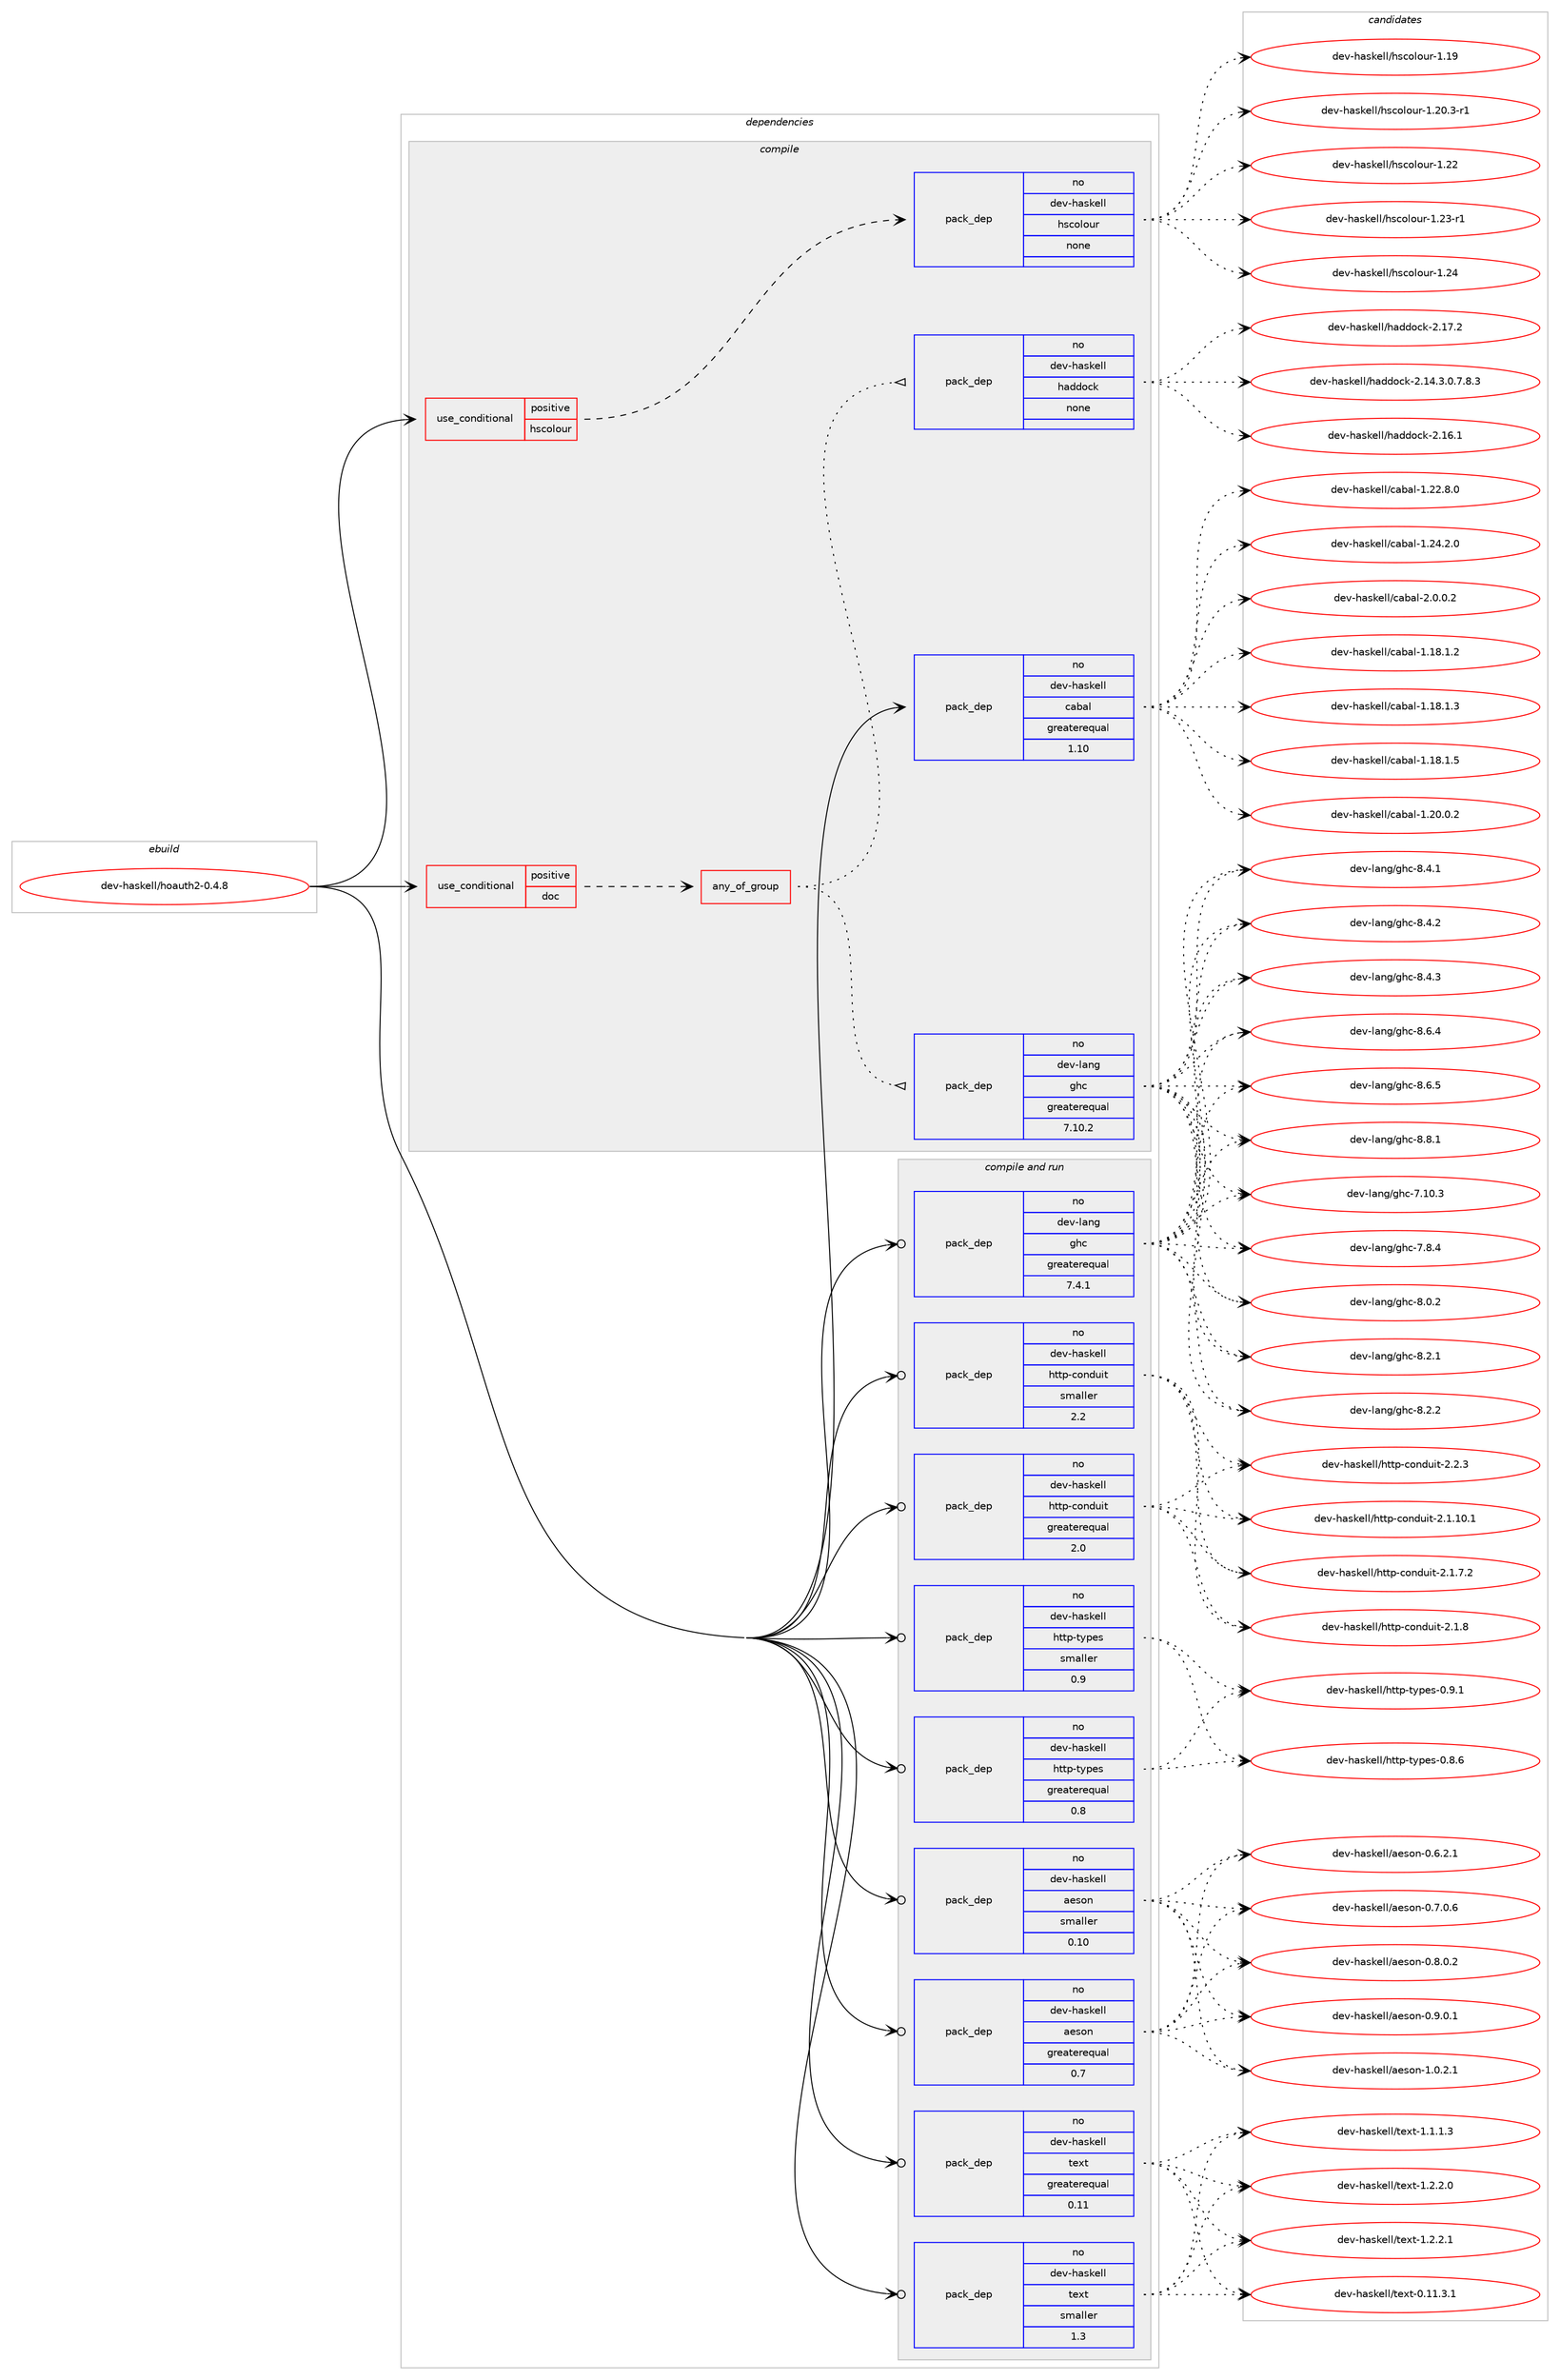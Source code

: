digraph prolog {

# *************
# Graph options
# *************

newrank=true;
concentrate=true;
compound=true;
graph [rankdir=LR,fontname=Helvetica,fontsize=10,ranksep=1.5];#, ranksep=2.5, nodesep=0.2];
edge  [arrowhead=vee];
node  [fontname=Helvetica,fontsize=10];

# **********
# The ebuild
# **********

subgraph cluster_leftcol {
color=gray;
rank=same;
label=<<i>ebuild</i>>;
id [label="dev-haskell/hoauth2-0.4.8", color=red, width=4, href="../dev-haskell/hoauth2-0.4.8.svg"];
}

# ****************
# The dependencies
# ****************

subgraph cluster_midcol {
color=gray;
label=<<i>dependencies</i>>;
subgraph cluster_compile {
fillcolor="#eeeeee";
style=filled;
label=<<i>compile</i>>;
subgraph cond126096 {
dependency534956 [label=<<TABLE BORDER="0" CELLBORDER="1" CELLSPACING="0" CELLPADDING="4"><TR><TD ROWSPAN="3" CELLPADDING="10">use_conditional</TD></TR><TR><TD>positive</TD></TR><TR><TD>doc</TD></TR></TABLE>>, shape=none, color=red];
subgraph any9978 {
dependency534957 [label=<<TABLE BORDER="0" CELLBORDER="1" CELLSPACING="0" CELLPADDING="4"><TR><TD CELLPADDING="10">any_of_group</TD></TR></TABLE>>, shape=none, color=red];subgraph pack398525 {
dependency534958 [label=<<TABLE BORDER="0" CELLBORDER="1" CELLSPACING="0" CELLPADDING="4" WIDTH="220"><TR><TD ROWSPAN="6" CELLPADDING="30">pack_dep</TD></TR><TR><TD WIDTH="110">no</TD></TR><TR><TD>dev-haskell</TD></TR><TR><TD>haddock</TD></TR><TR><TD>none</TD></TR><TR><TD></TD></TR></TABLE>>, shape=none, color=blue];
}
dependency534957:e -> dependency534958:w [weight=20,style="dotted",arrowhead="oinv"];
subgraph pack398526 {
dependency534959 [label=<<TABLE BORDER="0" CELLBORDER="1" CELLSPACING="0" CELLPADDING="4" WIDTH="220"><TR><TD ROWSPAN="6" CELLPADDING="30">pack_dep</TD></TR><TR><TD WIDTH="110">no</TD></TR><TR><TD>dev-lang</TD></TR><TR><TD>ghc</TD></TR><TR><TD>greaterequal</TD></TR><TR><TD>7.10.2</TD></TR></TABLE>>, shape=none, color=blue];
}
dependency534957:e -> dependency534959:w [weight=20,style="dotted",arrowhead="oinv"];
}
dependency534956:e -> dependency534957:w [weight=20,style="dashed",arrowhead="vee"];
}
id:e -> dependency534956:w [weight=20,style="solid",arrowhead="vee"];
subgraph cond126097 {
dependency534960 [label=<<TABLE BORDER="0" CELLBORDER="1" CELLSPACING="0" CELLPADDING="4"><TR><TD ROWSPAN="3" CELLPADDING="10">use_conditional</TD></TR><TR><TD>positive</TD></TR><TR><TD>hscolour</TD></TR></TABLE>>, shape=none, color=red];
subgraph pack398527 {
dependency534961 [label=<<TABLE BORDER="0" CELLBORDER="1" CELLSPACING="0" CELLPADDING="4" WIDTH="220"><TR><TD ROWSPAN="6" CELLPADDING="30">pack_dep</TD></TR><TR><TD WIDTH="110">no</TD></TR><TR><TD>dev-haskell</TD></TR><TR><TD>hscolour</TD></TR><TR><TD>none</TD></TR><TR><TD></TD></TR></TABLE>>, shape=none, color=blue];
}
dependency534960:e -> dependency534961:w [weight=20,style="dashed",arrowhead="vee"];
}
id:e -> dependency534960:w [weight=20,style="solid",arrowhead="vee"];
subgraph pack398528 {
dependency534962 [label=<<TABLE BORDER="0" CELLBORDER="1" CELLSPACING="0" CELLPADDING="4" WIDTH="220"><TR><TD ROWSPAN="6" CELLPADDING="30">pack_dep</TD></TR><TR><TD WIDTH="110">no</TD></TR><TR><TD>dev-haskell</TD></TR><TR><TD>cabal</TD></TR><TR><TD>greaterequal</TD></TR><TR><TD>1.10</TD></TR></TABLE>>, shape=none, color=blue];
}
id:e -> dependency534962:w [weight=20,style="solid",arrowhead="vee"];
}
subgraph cluster_compileandrun {
fillcolor="#eeeeee";
style=filled;
label=<<i>compile and run</i>>;
subgraph pack398529 {
dependency534963 [label=<<TABLE BORDER="0" CELLBORDER="1" CELLSPACING="0" CELLPADDING="4" WIDTH="220"><TR><TD ROWSPAN="6" CELLPADDING="30">pack_dep</TD></TR><TR><TD WIDTH="110">no</TD></TR><TR><TD>dev-haskell</TD></TR><TR><TD>aeson</TD></TR><TR><TD>greaterequal</TD></TR><TR><TD>0.7</TD></TR></TABLE>>, shape=none, color=blue];
}
id:e -> dependency534963:w [weight=20,style="solid",arrowhead="odotvee"];
subgraph pack398530 {
dependency534964 [label=<<TABLE BORDER="0" CELLBORDER="1" CELLSPACING="0" CELLPADDING="4" WIDTH="220"><TR><TD ROWSPAN="6" CELLPADDING="30">pack_dep</TD></TR><TR><TD WIDTH="110">no</TD></TR><TR><TD>dev-haskell</TD></TR><TR><TD>aeson</TD></TR><TR><TD>smaller</TD></TR><TR><TD>0.10</TD></TR></TABLE>>, shape=none, color=blue];
}
id:e -> dependency534964:w [weight=20,style="solid",arrowhead="odotvee"];
subgraph pack398531 {
dependency534965 [label=<<TABLE BORDER="0" CELLBORDER="1" CELLSPACING="0" CELLPADDING="4" WIDTH="220"><TR><TD ROWSPAN="6" CELLPADDING="30">pack_dep</TD></TR><TR><TD WIDTH="110">no</TD></TR><TR><TD>dev-haskell</TD></TR><TR><TD>http-conduit</TD></TR><TR><TD>greaterequal</TD></TR><TR><TD>2.0</TD></TR></TABLE>>, shape=none, color=blue];
}
id:e -> dependency534965:w [weight=20,style="solid",arrowhead="odotvee"];
subgraph pack398532 {
dependency534966 [label=<<TABLE BORDER="0" CELLBORDER="1" CELLSPACING="0" CELLPADDING="4" WIDTH="220"><TR><TD ROWSPAN="6" CELLPADDING="30">pack_dep</TD></TR><TR><TD WIDTH="110">no</TD></TR><TR><TD>dev-haskell</TD></TR><TR><TD>http-conduit</TD></TR><TR><TD>smaller</TD></TR><TR><TD>2.2</TD></TR></TABLE>>, shape=none, color=blue];
}
id:e -> dependency534966:w [weight=20,style="solid",arrowhead="odotvee"];
subgraph pack398533 {
dependency534967 [label=<<TABLE BORDER="0" CELLBORDER="1" CELLSPACING="0" CELLPADDING="4" WIDTH="220"><TR><TD ROWSPAN="6" CELLPADDING="30">pack_dep</TD></TR><TR><TD WIDTH="110">no</TD></TR><TR><TD>dev-haskell</TD></TR><TR><TD>http-types</TD></TR><TR><TD>greaterequal</TD></TR><TR><TD>0.8</TD></TR></TABLE>>, shape=none, color=blue];
}
id:e -> dependency534967:w [weight=20,style="solid",arrowhead="odotvee"];
subgraph pack398534 {
dependency534968 [label=<<TABLE BORDER="0" CELLBORDER="1" CELLSPACING="0" CELLPADDING="4" WIDTH="220"><TR><TD ROWSPAN="6" CELLPADDING="30">pack_dep</TD></TR><TR><TD WIDTH="110">no</TD></TR><TR><TD>dev-haskell</TD></TR><TR><TD>http-types</TD></TR><TR><TD>smaller</TD></TR><TR><TD>0.9</TD></TR></TABLE>>, shape=none, color=blue];
}
id:e -> dependency534968:w [weight=20,style="solid",arrowhead="odotvee"];
subgraph pack398535 {
dependency534969 [label=<<TABLE BORDER="0" CELLBORDER="1" CELLSPACING="0" CELLPADDING="4" WIDTH="220"><TR><TD ROWSPAN="6" CELLPADDING="30">pack_dep</TD></TR><TR><TD WIDTH="110">no</TD></TR><TR><TD>dev-haskell</TD></TR><TR><TD>text</TD></TR><TR><TD>greaterequal</TD></TR><TR><TD>0.11</TD></TR></TABLE>>, shape=none, color=blue];
}
id:e -> dependency534969:w [weight=20,style="solid",arrowhead="odotvee"];
subgraph pack398536 {
dependency534970 [label=<<TABLE BORDER="0" CELLBORDER="1" CELLSPACING="0" CELLPADDING="4" WIDTH="220"><TR><TD ROWSPAN="6" CELLPADDING="30">pack_dep</TD></TR><TR><TD WIDTH="110">no</TD></TR><TR><TD>dev-haskell</TD></TR><TR><TD>text</TD></TR><TR><TD>smaller</TD></TR><TR><TD>1.3</TD></TR></TABLE>>, shape=none, color=blue];
}
id:e -> dependency534970:w [weight=20,style="solid",arrowhead="odotvee"];
subgraph pack398537 {
dependency534971 [label=<<TABLE BORDER="0" CELLBORDER="1" CELLSPACING="0" CELLPADDING="4" WIDTH="220"><TR><TD ROWSPAN="6" CELLPADDING="30">pack_dep</TD></TR><TR><TD WIDTH="110">no</TD></TR><TR><TD>dev-lang</TD></TR><TR><TD>ghc</TD></TR><TR><TD>greaterequal</TD></TR><TR><TD>7.4.1</TD></TR></TABLE>>, shape=none, color=blue];
}
id:e -> dependency534971:w [weight=20,style="solid",arrowhead="odotvee"];
}
subgraph cluster_run {
fillcolor="#eeeeee";
style=filled;
label=<<i>run</i>>;
}
}

# **************
# The candidates
# **************

subgraph cluster_choices {
rank=same;
color=gray;
label=<<i>candidates</i>>;

subgraph choice398525 {
color=black;
nodesep=1;
choice1001011184510497115107101108108471049710010011199107455046495246514648465546564651 [label="dev-haskell/haddock-2.14.3.0.7.8.3", color=red, width=4,href="../dev-haskell/haddock-2.14.3.0.7.8.3.svg"];
choice100101118451049711510710110810847104971001001119910745504649544649 [label="dev-haskell/haddock-2.16.1", color=red, width=4,href="../dev-haskell/haddock-2.16.1.svg"];
choice100101118451049711510710110810847104971001001119910745504649554650 [label="dev-haskell/haddock-2.17.2", color=red, width=4,href="../dev-haskell/haddock-2.17.2.svg"];
dependency534958:e -> choice1001011184510497115107101108108471049710010011199107455046495246514648465546564651:w [style=dotted,weight="100"];
dependency534958:e -> choice100101118451049711510710110810847104971001001119910745504649544649:w [style=dotted,weight="100"];
dependency534958:e -> choice100101118451049711510710110810847104971001001119910745504649554650:w [style=dotted,weight="100"];
}
subgraph choice398526 {
color=black;
nodesep=1;
choice1001011184510897110103471031049945554649484651 [label="dev-lang/ghc-7.10.3", color=red, width=4,href="../dev-lang/ghc-7.10.3.svg"];
choice10010111845108971101034710310499455546564652 [label="dev-lang/ghc-7.8.4", color=red, width=4,href="../dev-lang/ghc-7.8.4.svg"];
choice10010111845108971101034710310499455646484650 [label="dev-lang/ghc-8.0.2", color=red, width=4,href="../dev-lang/ghc-8.0.2.svg"];
choice10010111845108971101034710310499455646504649 [label="dev-lang/ghc-8.2.1", color=red, width=4,href="../dev-lang/ghc-8.2.1.svg"];
choice10010111845108971101034710310499455646504650 [label="dev-lang/ghc-8.2.2", color=red, width=4,href="../dev-lang/ghc-8.2.2.svg"];
choice10010111845108971101034710310499455646524649 [label="dev-lang/ghc-8.4.1", color=red, width=4,href="../dev-lang/ghc-8.4.1.svg"];
choice10010111845108971101034710310499455646524650 [label="dev-lang/ghc-8.4.2", color=red, width=4,href="../dev-lang/ghc-8.4.2.svg"];
choice10010111845108971101034710310499455646524651 [label="dev-lang/ghc-8.4.3", color=red, width=4,href="../dev-lang/ghc-8.4.3.svg"];
choice10010111845108971101034710310499455646544652 [label="dev-lang/ghc-8.6.4", color=red, width=4,href="../dev-lang/ghc-8.6.4.svg"];
choice10010111845108971101034710310499455646544653 [label="dev-lang/ghc-8.6.5", color=red, width=4,href="../dev-lang/ghc-8.6.5.svg"];
choice10010111845108971101034710310499455646564649 [label="dev-lang/ghc-8.8.1", color=red, width=4,href="../dev-lang/ghc-8.8.1.svg"];
dependency534959:e -> choice1001011184510897110103471031049945554649484651:w [style=dotted,weight="100"];
dependency534959:e -> choice10010111845108971101034710310499455546564652:w [style=dotted,weight="100"];
dependency534959:e -> choice10010111845108971101034710310499455646484650:w [style=dotted,weight="100"];
dependency534959:e -> choice10010111845108971101034710310499455646504649:w [style=dotted,weight="100"];
dependency534959:e -> choice10010111845108971101034710310499455646504650:w [style=dotted,weight="100"];
dependency534959:e -> choice10010111845108971101034710310499455646524649:w [style=dotted,weight="100"];
dependency534959:e -> choice10010111845108971101034710310499455646524650:w [style=dotted,weight="100"];
dependency534959:e -> choice10010111845108971101034710310499455646524651:w [style=dotted,weight="100"];
dependency534959:e -> choice10010111845108971101034710310499455646544652:w [style=dotted,weight="100"];
dependency534959:e -> choice10010111845108971101034710310499455646544653:w [style=dotted,weight="100"];
dependency534959:e -> choice10010111845108971101034710310499455646564649:w [style=dotted,weight="100"];
}
subgraph choice398527 {
color=black;
nodesep=1;
choice100101118451049711510710110810847104115991111081111171144549464957 [label="dev-haskell/hscolour-1.19", color=red, width=4,href="../dev-haskell/hscolour-1.19.svg"];
choice10010111845104971151071011081084710411599111108111117114454946504846514511449 [label="dev-haskell/hscolour-1.20.3-r1", color=red, width=4,href="../dev-haskell/hscolour-1.20.3-r1.svg"];
choice100101118451049711510710110810847104115991111081111171144549465050 [label="dev-haskell/hscolour-1.22", color=red, width=4,href="../dev-haskell/hscolour-1.22.svg"];
choice1001011184510497115107101108108471041159911110811111711445494650514511449 [label="dev-haskell/hscolour-1.23-r1", color=red, width=4,href="../dev-haskell/hscolour-1.23-r1.svg"];
choice100101118451049711510710110810847104115991111081111171144549465052 [label="dev-haskell/hscolour-1.24", color=red, width=4,href="../dev-haskell/hscolour-1.24.svg"];
dependency534961:e -> choice100101118451049711510710110810847104115991111081111171144549464957:w [style=dotted,weight="100"];
dependency534961:e -> choice10010111845104971151071011081084710411599111108111117114454946504846514511449:w [style=dotted,weight="100"];
dependency534961:e -> choice100101118451049711510710110810847104115991111081111171144549465050:w [style=dotted,weight="100"];
dependency534961:e -> choice1001011184510497115107101108108471041159911110811111711445494650514511449:w [style=dotted,weight="100"];
dependency534961:e -> choice100101118451049711510710110810847104115991111081111171144549465052:w [style=dotted,weight="100"];
}
subgraph choice398528 {
color=black;
nodesep=1;
choice10010111845104971151071011081084799979897108454946495646494650 [label="dev-haskell/cabal-1.18.1.2", color=red, width=4,href="../dev-haskell/cabal-1.18.1.2.svg"];
choice10010111845104971151071011081084799979897108454946495646494651 [label="dev-haskell/cabal-1.18.1.3", color=red, width=4,href="../dev-haskell/cabal-1.18.1.3.svg"];
choice10010111845104971151071011081084799979897108454946495646494653 [label="dev-haskell/cabal-1.18.1.5", color=red, width=4,href="../dev-haskell/cabal-1.18.1.5.svg"];
choice10010111845104971151071011081084799979897108454946504846484650 [label="dev-haskell/cabal-1.20.0.2", color=red, width=4,href="../dev-haskell/cabal-1.20.0.2.svg"];
choice10010111845104971151071011081084799979897108454946505046564648 [label="dev-haskell/cabal-1.22.8.0", color=red, width=4,href="../dev-haskell/cabal-1.22.8.0.svg"];
choice10010111845104971151071011081084799979897108454946505246504648 [label="dev-haskell/cabal-1.24.2.0", color=red, width=4,href="../dev-haskell/cabal-1.24.2.0.svg"];
choice100101118451049711510710110810847999798971084550464846484650 [label="dev-haskell/cabal-2.0.0.2", color=red, width=4,href="../dev-haskell/cabal-2.0.0.2.svg"];
dependency534962:e -> choice10010111845104971151071011081084799979897108454946495646494650:w [style=dotted,weight="100"];
dependency534962:e -> choice10010111845104971151071011081084799979897108454946495646494651:w [style=dotted,weight="100"];
dependency534962:e -> choice10010111845104971151071011081084799979897108454946495646494653:w [style=dotted,weight="100"];
dependency534962:e -> choice10010111845104971151071011081084799979897108454946504846484650:w [style=dotted,weight="100"];
dependency534962:e -> choice10010111845104971151071011081084799979897108454946505046564648:w [style=dotted,weight="100"];
dependency534962:e -> choice10010111845104971151071011081084799979897108454946505246504648:w [style=dotted,weight="100"];
dependency534962:e -> choice100101118451049711510710110810847999798971084550464846484650:w [style=dotted,weight="100"];
}
subgraph choice398529 {
color=black;
nodesep=1;
choice100101118451049711510710110810847971011151111104548465446504649 [label="dev-haskell/aeson-0.6.2.1", color=red, width=4,href="../dev-haskell/aeson-0.6.2.1.svg"];
choice100101118451049711510710110810847971011151111104548465546484654 [label="dev-haskell/aeson-0.7.0.6", color=red, width=4,href="../dev-haskell/aeson-0.7.0.6.svg"];
choice100101118451049711510710110810847971011151111104548465646484650 [label="dev-haskell/aeson-0.8.0.2", color=red, width=4,href="../dev-haskell/aeson-0.8.0.2.svg"];
choice100101118451049711510710110810847971011151111104548465746484649 [label="dev-haskell/aeson-0.9.0.1", color=red, width=4,href="../dev-haskell/aeson-0.9.0.1.svg"];
choice100101118451049711510710110810847971011151111104549464846504649 [label="dev-haskell/aeson-1.0.2.1", color=red, width=4,href="../dev-haskell/aeson-1.0.2.1.svg"];
dependency534963:e -> choice100101118451049711510710110810847971011151111104548465446504649:w [style=dotted,weight="100"];
dependency534963:e -> choice100101118451049711510710110810847971011151111104548465546484654:w [style=dotted,weight="100"];
dependency534963:e -> choice100101118451049711510710110810847971011151111104548465646484650:w [style=dotted,weight="100"];
dependency534963:e -> choice100101118451049711510710110810847971011151111104548465746484649:w [style=dotted,weight="100"];
dependency534963:e -> choice100101118451049711510710110810847971011151111104549464846504649:w [style=dotted,weight="100"];
}
subgraph choice398530 {
color=black;
nodesep=1;
choice100101118451049711510710110810847971011151111104548465446504649 [label="dev-haskell/aeson-0.6.2.1", color=red, width=4,href="../dev-haskell/aeson-0.6.2.1.svg"];
choice100101118451049711510710110810847971011151111104548465546484654 [label="dev-haskell/aeson-0.7.0.6", color=red, width=4,href="../dev-haskell/aeson-0.7.0.6.svg"];
choice100101118451049711510710110810847971011151111104548465646484650 [label="dev-haskell/aeson-0.8.0.2", color=red, width=4,href="../dev-haskell/aeson-0.8.0.2.svg"];
choice100101118451049711510710110810847971011151111104548465746484649 [label="dev-haskell/aeson-0.9.0.1", color=red, width=4,href="../dev-haskell/aeson-0.9.0.1.svg"];
choice100101118451049711510710110810847971011151111104549464846504649 [label="dev-haskell/aeson-1.0.2.1", color=red, width=4,href="../dev-haskell/aeson-1.0.2.1.svg"];
dependency534964:e -> choice100101118451049711510710110810847971011151111104548465446504649:w [style=dotted,weight="100"];
dependency534964:e -> choice100101118451049711510710110810847971011151111104548465546484654:w [style=dotted,weight="100"];
dependency534964:e -> choice100101118451049711510710110810847971011151111104548465646484650:w [style=dotted,weight="100"];
dependency534964:e -> choice100101118451049711510710110810847971011151111104548465746484649:w [style=dotted,weight="100"];
dependency534964:e -> choice100101118451049711510710110810847971011151111104549464846504649:w [style=dotted,weight="100"];
}
subgraph choice398531 {
color=black;
nodesep=1;
choice1001011184510497115107101108108471041161161124599111110100117105116455046494649484649 [label="dev-haskell/http-conduit-2.1.10.1", color=red, width=4,href="../dev-haskell/http-conduit-2.1.10.1.svg"];
choice10010111845104971151071011081084710411611611245991111101001171051164550464946554650 [label="dev-haskell/http-conduit-2.1.7.2", color=red, width=4,href="../dev-haskell/http-conduit-2.1.7.2.svg"];
choice1001011184510497115107101108108471041161161124599111110100117105116455046494656 [label="dev-haskell/http-conduit-2.1.8", color=red, width=4,href="../dev-haskell/http-conduit-2.1.8.svg"];
choice1001011184510497115107101108108471041161161124599111110100117105116455046504651 [label="dev-haskell/http-conduit-2.2.3", color=red, width=4,href="../dev-haskell/http-conduit-2.2.3.svg"];
dependency534965:e -> choice1001011184510497115107101108108471041161161124599111110100117105116455046494649484649:w [style=dotted,weight="100"];
dependency534965:e -> choice10010111845104971151071011081084710411611611245991111101001171051164550464946554650:w [style=dotted,weight="100"];
dependency534965:e -> choice1001011184510497115107101108108471041161161124599111110100117105116455046494656:w [style=dotted,weight="100"];
dependency534965:e -> choice1001011184510497115107101108108471041161161124599111110100117105116455046504651:w [style=dotted,weight="100"];
}
subgraph choice398532 {
color=black;
nodesep=1;
choice1001011184510497115107101108108471041161161124599111110100117105116455046494649484649 [label="dev-haskell/http-conduit-2.1.10.1", color=red, width=4,href="../dev-haskell/http-conduit-2.1.10.1.svg"];
choice10010111845104971151071011081084710411611611245991111101001171051164550464946554650 [label="dev-haskell/http-conduit-2.1.7.2", color=red, width=4,href="../dev-haskell/http-conduit-2.1.7.2.svg"];
choice1001011184510497115107101108108471041161161124599111110100117105116455046494656 [label="dev-haskell/http-conduit-2.1.8", color=red, width=4,href="../dev-haskell/http-conduit-2.1.8.svg"];
choice1001011184510497115107101108108471041161161124599111110100117105116455046504651 [label="dev-haskell/http-conduit-2.2.3", color=red, width=4,href="../dev-haskell/http-conduit-2.2.3.svg"];
dependency534966:e -> choice1001011184510497115107101108108471041161161124599111110100117105116455046494649484649:w [style=dotted,weight="100"];
dependency534966:e -> choice10010111845104971151071011081084710411611611245991111101001171051164550464946554650:w [style=dotted,weight="100"];
dependency534966:e -> choice1001011184510497115107101108108471041161161124599111110100117105116455046494656:w [style=dotted,weight="100"];
dependency534966:e -> choice1001011184510497115107101108108471041161161124599111110100117105116455046504651:w [style=dotted,weight="100"];
}
subgraph choice398533 {
color=black;
nodesep=1;
choice10010111845104971151071011081084710411611611245116121112101115454846564654 [label="dev-haskell/http-types-0.8.6", color=red, width=4,href="../dev-haskell/http-types-0.8.6.svg"];
choice10010111845104971151071011081084710411611611245116121112101115454846574649 [label="dev-haskell/http-types-0.9.1", color=red, width=4,href="../dev-haskell/http-types-0.9.1.svg"];
dependency534967:e -> choice10010111845104971151071011081084710411611611245116121112101115454846564654:w [style=dotted,weight="100"];
dependency534967:e -> choice10010111845104971151071011081084710411611611245116121112101115454846574649:w [style=dotted,weight="100"];
}
subgraph choice398534 {
color=black;
nodesep=1;
choice10010111845104971151071011081084710411611611245116121112101115454846564654 [label="dev-haskell/http-types-0.8.6", color=red, width=4,href="../dev-haskell/http-types-0.8.6.svg"];
choice10010111845104971151071011081084710411611611245116121112101115454846574649 [label="dev-haskell/http-types-0.9.1", color=red, width=4,href="../dev-haskell/http-types-0.9.1.svg"];
dependency534968:e -> choice10010111845104971151071011081084710411611611245116121112101115454846564654:w [style=dotted,weight="100"];
dependency534968:e -> choice10010111845104971151071011081084710411611611245116121112101115454846574649:w [style=dotted,weight="100"];
}
subgraph choice398535 {
color=black;
nodesep=1;
choice100101118451049711510710110810847116101120116454846494946514649 [label="dev-haskell/text-0.11.3.1", color=red, width=4,href="../dev-haskell/text-0.11.3.1.svg"];
choice1001011184510497115107101108108471161011201164549464946494651 [label="dev-haskell/text-1.1.1.3", color=red, width=4,href="../dev-haskell/text-1.1.1.3.svg"];
choice1001011184510497115107101108108471161011201164549465046504648 [label="dev-haskell/text-1.2.2.0", color=red, width=4,href="../dev-haskell/text-1.2.2.0.svg"];
choice1001011184510497115107101108108471161011201164549465046504649 [label="dev-haskell/text-1.2.2.1", color=red, width=4,href="../dev-haskell/text-1.2.2.1.svg"];
dependency534969:e -> choice100101118451049711510710110810847116101120116454846494946514649:w [style=dotted,weight="100"];
dependency534969:e -> choice1001011184510497115107101108108471161011201164549464946494651:w [style=dotted,weight="100"];
dependency534969:e -> choice1001011184510497115107101108108471161011201164549465046504648:w [style=dotted,weight="100"];
dependency534969:e -> choice1001011184510497115107101108108471161011201164549465046504649:w [style=dotted,weight="100"];
}
subgraph choice398536 {
color=black;
nodesep=1;
choice100101118451049711510710110810847116101120116454846494946514649 [label="dev-haskell/text-0.11.3.1", color=red, width=4,href="../dev-haskell/text-0.11.3.1.svg"];
choice1001011184510497115107101108108471161011201164549464946494651 [label="dev-haskell/text-1.1.1.3", color=red, width=4,href="../dev-haskell/text-1.1.1.3.svg"];
choice1001011184510497115107101108108471161011201164549465046504648 [label="dev-haskell/text-1.2.2.0", color=red, width=4,href="../dev-haskell/text-1.2.2.0.svg"];
choice1001011184510497115107101108108471161011201164549465046504649 [label="dev-haskell/text-1.2.2.1", color=red, width=4,href="../dev-haskell/text-1.2.2.1.svg"];
dependency534970:e -> choice100101118451049711510710110810847116101120116454846494946514649:w [style=dotted,weight="100"];
dependency534970:e -> choice1001011184510497115107101108108471161011201164549464946494651:w [style=dotted,weight="100"];
dependency534970:e -> choice1001011184510497115107101108108471161011201164549465046504648:w [style=dotted,weight="100"];
dependency534970:e -> choice1001011184510497115107101108108471161011201164549465046504649:w [style=dotted,weight="100"];
}
subgraph choice398537 {
color=black;
nodesep=1;
choice1001011184510897110103471031049945554649484651 [label="dev-lang/ghc-7.10.3", color=red, width=4,href="../dev-lang/ghc-7.10.3.svg"];
choice10010111845108971101034710310499455546564652 [label="dev-lang/ghc-7.8.4", color=red, width=4,href="../dev-lang/ghc-7.8.4.svg"];
choice10010111845108971101034710310499455646484650 [label="dev-lang/ghc-8.0.2", color=red, width=4,href="../dev-lang/ghc-8.0.2.svg"];
choice10010111845108971101034710310499455646504649 [label="dev-lang/ghc-8.2.1", color=red, width=4,href="../dev-lang/ghc-8.2.1.svg"];
choice10010111845108971101034710310499455646504650 [label="dev-lang/ghc-8.2.2", color=red, width=4,href="../dev-lang/ghc-8.2.2.svg"];
choice10010111845108971101034710310499455646524649 [label="dev-lang/ghc-8.4.1", color=red, width=4,href="../dev-lang/ghc-8.4.1.svg"];
choice10010111845108971101034710310499455646524650 [label="dev-lang/ghc-8.4.2", color=red, width=4,href="../dev-lang/ghc-8.4.2.svg"];
choice10010111845108971101034710310499455646524651 [label="dev-lang/ghc-8.4.3", color=red, width=4,href="../dev-lang/ghc-8.4.3.svg"];
choice10010111845108971101034710310499455646544652 [label="dev-lang/ghc-8.6.4", color=red, width=4,href="../dev-lang/ghc-8.6.4.svg"];
choice10010111845108971101034710310499455646544653 [label="dev-lang/ghc-8.6.5", color=red, width=4,href="../dev-lang/ghc-8.6.5.svg"];
choice10010111845108971101034710310499455646564649 [label="dev-lang/ghc-8.8.1", color=red, width=4,href="../dev-lang/ghc-8.8.1.svg"];
dependency534971:e -> choice1001011184510897110103471031049945554649484651:w [style=dotted,weight="100"];
dependency534971:e -> choice10010111845108971101034710310499455546564652:w [style=dotted,weight="100"];
dependency534971:e -> choice10010111845108971101034710310499455646484650:w [style=dotted,weight="100"];
dependency534971:e -> choice10010111845108971101034710310499455646504649:w [style=dotted,weight="100"];
dependency534971:e -> choice10010111845108971101034710310499455646504650:w [style=dotted,weight="100"];
dependency534971:e -> choice10010111845108971101034710310499455646524649:w [style=dotted,weight="100"];
dependency534971:e -> choice10010111845108971101034710310499455646524650:w [style=dotted,weight="100"];
dependency534971:e -> choice10010111845108971101034710310499455646524651:w [style=dotted,weight="100"];
dependency534971:e -> choice10010111845108971101034710310499455646544652:w [style=dotted,weight="100"];
dependency534971:e -> choice10010111845108971101034710310499455646544653:w [style=dotted,weight="100"];
dependency534971:e -> choice10010111845108971101034710310499455646564649:w [style=dotted,weight="100"];
}
}

}
